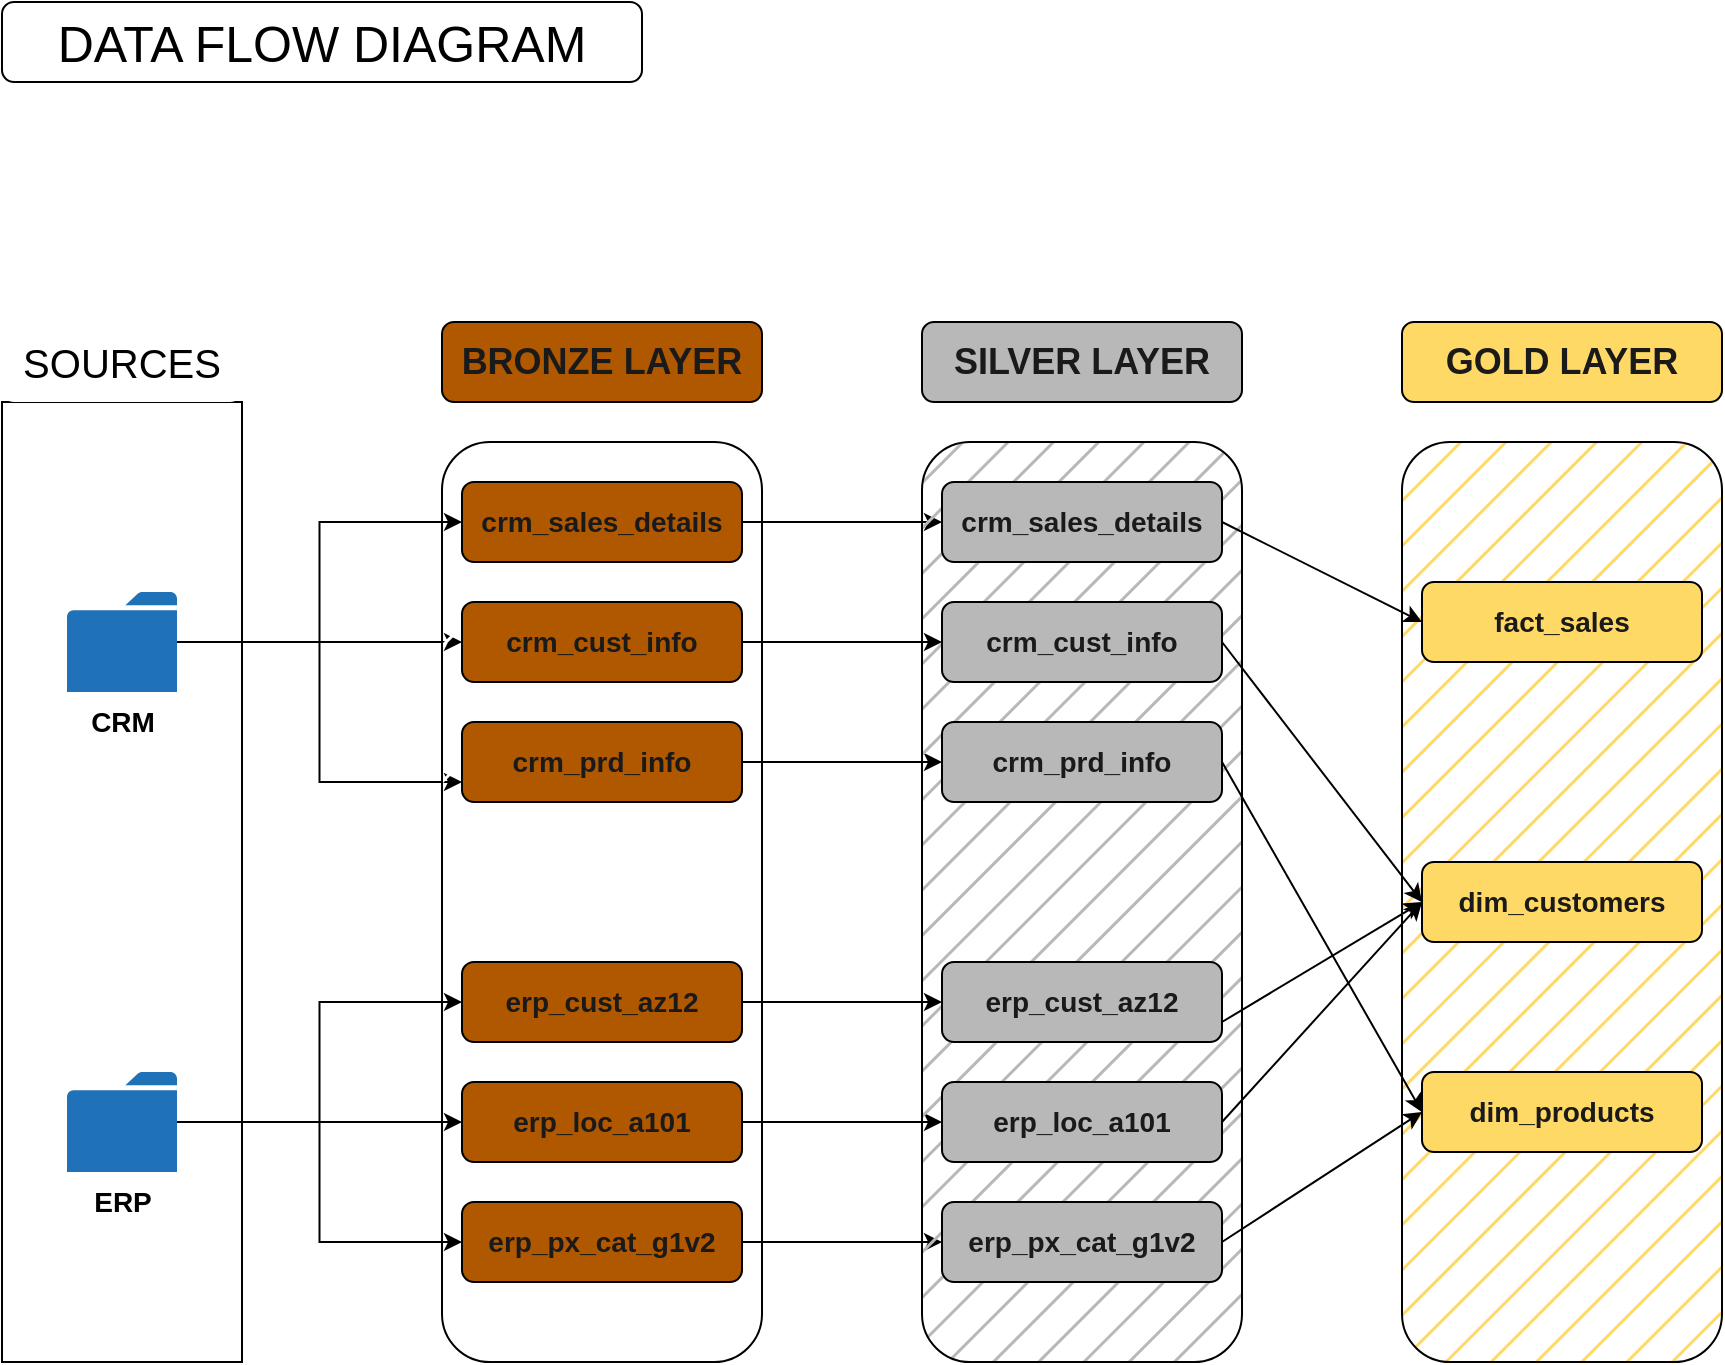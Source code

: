 <mxfile version="28.0.6">
  <diagram name="Page-1" id="f7sV7Ayp__aZJ-y9HbyH">
    <mxGraphModel dx="976" dy="752" grid="1" gridSize="10" guides="1" tooltips="1" connect="1" arrows="1" fold="1" page="1" pageScale="1" pageWidth="827" pageHeight="1169" math="0" shadow="0">
      <root>
        <mxCell id="0" />
        <mxCell id="1" parent="0" />
        <mxCell id="_9KlXMsfJ8kh_YsEA66y-1" value="DATA FLOW DIAGRAM" style="rounded=1;whiteSpace=wrap;html=1;fontSize=25;" parent="1" vertex="1">
          <mxGeometry x="40" y="40" width="320" height="40" as="geometry" />
        </mxCell>
        <mxCell id="_9KlXMsfJ8kh_YsEA66y-2" value="" style="rounded=0;whiteSpace=wrap;html=1;fillStyle=auto;" parent="1" vertex="1">
          <mxGeometry x="40" y="240" width="120" height="480" as="geometry" />
        </mxCell>
        <mxCell id="_9KlXMsfJ8kh_YsEA66y-3" value="SOURCES" style="rounded=1;whiteSpace=wrap;html=1;fontSize=20;strokeColor=none;" parent="1" vertex="1">
          <mxGeometry x="40" y="200" width="120" height="40" as="geometry" />
        </mxCell>
        <mxCell id="_9KlXMsfJ8kh_YsEA66y-15" style="edgeStyle=orthogonalEdgeStyle;rounded=0;orthogonalLoop=1;jettySize=auto;html=1;entryX=0;entryY=0.5;entryDx=0;entryDy=0;" parent="1" source="_9KlXMsfJ8kh_YsEA66y-4" target="_9KlXMsfJ8kh_YsEA66y-9" edge="1">
          <mxGeometry relative="1" as="geometry" />
        </mxCell>
        <mxCell id="_9KlXMsfJ8kh_YsEA66y-16" style="edgeStyle=orthogonalEdgeStyle;rounded=0;orthogonalLoop=1;jettySize=auto;html=1;entryX=0;entryY=0.75;entryDx=0;entryDy=0;" parent="1" source="_9KlXMsfJ8kh_YsEA66y-4" target="_9KlXMsfJ8kh_YsEA66y-11" edge="1">
          <mxGeometry relative="1" as="geometry" />
        </mxCell>
        <mxCell id="_9KlXMsfJ8kh_YsEA66y-17" style="edgeStyle=orthogonalEdgeStyle;rounded=0;orthogonalLoop=1;jettySize=auto;html=1;entryX=0;entryY=0.5;entryDx=0;entryDy=0;" parent="1" source="_9KlXMsfJ8kh_YsEA66y-4" target="_9KlXMsfJ8kh_YsEA66y-10" edge="1">
          <mxGeometry relative="1" as="geometry" />
        </mxCell>
        <mxCell id="_9KlXMsfJ8kh_YsEA66y-4" value="&lt;font style=&quot;font-size: 14px;&quot;&gt;&lt;b&gt;CRM&lt;/b&gt;&lt;/font&gt;" style="sketch=0;pointerEvents=1;shadow=0;dashed=0;html=1;strokeColor=none;labelPosition=center;verticalLabelPosition=bottom;verticalAlign=top;outlineConnect=0;align=center;shape=mxgraph.office.concepts.folder;fillColor=#2072B8;" parent="1" vertex="1">
          <mxGeometry x="72.5" y="335" width="55" height="50" as="geometry" />
        </mxCell>
        <mxCell id="_9KlXMsfJ8kh_YsEA66y-6" value="" style="rounded=1;whiteSpace=wrap;html=1;fillStyle=hatch;glass=0;shadow=0;" parent="1" vertex="1">
          <mxGeometry x="260" y="260" width="160" height="460" as="geometry" />
        </mxCell>
        <mxCell id="_9KlXMsfJ8kh_YsEA66y-18" style="edgeStyle=orthogonalEdgeStyle;rounded=0;orthogonalLoop=1;jettySize=auto;html=1;entryX=0;entryY=0.5;entryDx=0;entryDy=0;" parent="1" source="_9KlXMsfJ8kh_YsEA66y-7" target="_9KlXMsfJ8kh_YsEA66y-12" edge="1">
          <mxGeometry relative="1" as="geometry" />
        </mxCell>
        <mxCell id="_9KlXMsfJ8kh_YsEA66y-19" style="edgeStyle=orthogonalEdgeStyle;rounded=0;orthogonalLoop=1;jettySize=auto;html=1;entryX=0;entryY=0.5;entryDx=0;entryDy=0;" parent="1" source="_9KlXMsfJ8kh_YsEA66y-7" target="_9KlXMsfJ8kh_YsEA66y-13" edge="1">
          <mxGeometry relative="1" as="geometry" />
        </mxCell>
        <mxCell id="_9KlXMsfJ8kh_YsEA66y-20" style="edgeStyle=orthogonalEdgeStyle;rounded=0;orthogonalLoop=1;jettySize=auto;html=1;entryX=0;entryY=0.5;entryDx=0;entryDy=0;" parent="1" source="_9KlXMsfJ8kh_YsEA66y-7" target="_9KlXMsfJ8kh_YsEA66y-14" edge="1">
          <mxGeometry relative="1" as="geometry" />
        </mxCell>
        <mxCell id="_9KlXMsfJ8kh_YsEA66y-7" value="&lt;font style=&quot;font-size: 14px;&quot;&gt;&lt;b&gt;ERP&lt;/b&gt;&lt;/font&gt;" style="sketch=0;pointerEvents=1;shadow=0;dashed=0;html=1;strokeColor=none;labelPosition=center;verticalLabelPosition=bottom;verticalAlign=top;outlineConnect=0;align=center;shape=mxgraph.office.concepts.folder;fillColor=#2072B8;" parent="1" vertex="1">
          <mxGeometry x="72.5" y="575" width="55" height="50" as="geometry" />
        </mxCell>
        <mxCell id="_9KlXMsfJ8kh_YsEA66y-8" value="BRONZE LAYER" style="rounded=1;whiteSpace=wrap;html=1;fillColor=#B05800;fontColor=#1A1A1A;fontSize=18;fontStyle=1;gradientColor=none;" parent="1" vertex="1">
          <mxGeometry x="260" y="200" width="160" height="40" as="geometry" />
        </mxCell>
        <mxCell id="KpGRDUDF97SThx4iHwNa-9" style="edgeStyle=orthogonalEdgeStyle;rounded=0;orthogonalLoop=1;jettySize=auto;html=1;entryX=0;entryY=0.5;entryDx=0;entryDy=0;" parent="1" source="_9KlXMsfJ8kh_YsEA66y-9" target="KpGRDUDF97SThx4iHwNa-3" edge="1">
          <mxGeometry relative="1" as="geometry" />
        </mxCell>
        <mxCell id="_9KlXMsfJ8kh_YsEA66y-9" value="crm_sales_details" style="rounded=1;whiteSpace=wrap;html=1;fillColor=#B05800;fontColor=#1A1A1A;fontSize=14;fontStyle=1;gradientColor=none;" parent="1" vertex="1">
          <mxGeometry x="270" y="280" width="140" height="40" as="geometry" />
        </mxCell>
        <mxCell id="KpGRDUDF97SThx4iHwNa-10" style="edgeStyle=orthogonalEdgeStyle;rounded=0;orthogonalLoop=1;jettySize=auto;html=1;entryX=0;entryY=0.5;entryDx=0;entryDy=0;" parent="1" source="_9KlXMsfJ8kh_YsEA66y-10" target="KpGRDUDF97SThx4iHwNa-4" edge="1">
          <mxGeometry relative="1" as="geometry" />
        </mxCell>
        <mxCell id="_9KlXMsfJ8kh_YsEA66y-10" value="crm_cust_info" style="rounded=1;whiteSpace=wrap;html=1;fillColor=#B05800;fontColor=#1A1A1A;fontSize=14;fontStyle=1;gradientColor=none;" parent="1" vertex="1">
          <mxGeometry x="270" y="340" width="140" height="40" as="geometry" />
        </mxCell>
        <mxCell id="KpGRDUDF97SThx4iHwNa-11" style="edgeStyle=orthogonalEdgeStyle;rounded=0;orthogonalLoop=1;jettySize=auto;html=1;entryX=0;entryY=0.5;entryDx=0;entryDy=0;" parent="1" source="_9KlXMsfJ8kh_YsEA66y-11" target="KpGRDUDF97SThx4iHwNa-5" edge="1">
          <mxGeometry relative="1" as="geometry" />
        </mxCell>
        <mxCell id="_9KlXMsfJ8kh_YsEA66y-11" value="crm_prd_info" style="rounded=1;whiteSpace=wrap;html=1;fillColor=#B05800;fontColor=#1A1A1A;fontSize=14;fontStyle=1;gradientColor=none;" parent="1" vertex="1">
          <mxGeometry x="270" y="400" width="140" height="40" as="geometry" />
        </mxCell>
        <mxCell id="KpGRDUDF97SThx4iHwNa-12" style="edgeStyle=orthogonalEdgeStyle;rounded=0;orthogonalLoop=1;jettySize=auto;html=1;entryX=0;entryY=0.5;entryDx=0;entryDy=0;" parent="1" source="_9KlXMsfJ8kh_YsEA66y-12" target="KpGRDUDF97SThx4iHwNa-6" edge="1">
          <mxGeometry relative="1" as="geometry" />
        </mxCell>
        <mxCell id="_9KlXMsfJ8kh_YsEA66y-12" value="erp_cust_az12" style="rounded=1;whiteSpace=wrap;html=1;fillColor=#B05800;fontColor=#1A1A1A;fontSize=14;fontStyle=1;gradientColor=none;" parent="1" vertex="1">
          <mxGeometry x="270" y="520" width="140" height="40" as="geometry" />
        </mxCell>
        <mxCell id="KpGRDUDF97SThx4iHwNa-13" style="edgeStyle=orthogonalEdgeStyle;rounded=0;orthogonalLoop=1;jettySize=auto;html=1;entryX=0;entryY=0.5;entryDx=0;entryDy=0;" parent="1" source="_9KlXMsfJ8kh_YsEA66y-13" target="KpGRDUDF97SThx4iHwNa-7" edge="1">
          <mxGeometry relative="1" as="geometry" />
        </mxCell>
        <mxCell id="_9KlXMsfJ8kh_YsEA66y-13" value="erp_loc_a101" style="rounded=1;whiteSpace=wrap;html=1;fillColor=#B05800;fontColor=#1A1A1A;fontSize=14;fontStyle=1;gradientColor=none;" parent="1" vertex="1">
          <mxGeometry x="270" y="580" width="140" height="40" as="geometry" />
        </mxCell>
        <mxCell id="KpGRDUDF97SThx4iHwNa-14" style="edgeStyle=orthogonalEdgeStyle;rounded=0;orthogonalLoop=1;jettySize=auto;html=1;entryX=0;entryY=0.5;entryDx=0;entryDy=0;" parent="1" source="_9KlXMsfJ8kh_YsEA66y-14" target="KpGRDUDF97SThx4iHwNa-8" edge="1">
          <mxGeometry relative="1" as="geometry" />
        </mxCell>
        <mxCell id="_9KlXMsfJ8kh_YsEA66y-14" value="erp_px_cat_g1v2" style="rounded=1;whiteSpace=wrap;html=1;fillColor=#B05800;fontColor=#1A1A1A;fontSize=14;fontStyle=1;gradientColor=none;" parent="1" vertex="1">
          <mxGeometry x="270" y="640" width="140" height="40" as="geometry" />
        </mxCell>
        <mxCell id="KpGRDUDF97SThx4iHwNa-1" value="" style="rounded=1;whiteSpace=wrap;html=1;fillStyle=hatch;glass=0;shadow=0;fillColor=#B8B8B8;" parent="1" vertex="1">
          <mxGeometry x="500" y="260" width="160" height="460" as="geometry" />
        </mxCell>
        <mxCell id="KpGRDUDF97SThx4iHwNa-2" value="SILVER LAYER" style="rounded=1;whiteSpace=wrap;html=1;fillColor=#B8B8B8;fontColor=#1A1A1A;fontSize=18;fontStyle=1;gradientColor=none;" parent="1" vertex="1">
          <mxGeometry x="500" y="200" width="160" height="40" as="geometry" />
        </mxCell>
        <mxCell id="KpGRDUDF97SThx4iHwNa-3" value="crm_sales_details" style="rounded=1;whiteSpace=wrap;html=1;fillColor=#B8B8B8;fontColor=#1A1A1A;fontSize=14;fontStyle=1;gradientColor=none;" parent="1" vertex="1">
          <mxGeometry x="510" y="280" width="140" height="40" as="geometry" />
        </mxCell>
        <mxCell id="KpGRDUDF97SThx4iHwNa-4" value="crm_cust_info" style="rounded=1;whiteSpace=wrap;html=1;fillColor=#B8B8B8;fontColor=#1A1A1A;fontSize=14;fontStyle=1;gradientColor=none;" parent="1" vertex="1">
          <mxGeometry x="510" y="340" width="140" height="40" as="geometry" />
        </mxCell>
        <mxCell id="KpGRDUDF97SThx4iHwNa-5" value="crm_prd_info" style="rounded=1;whiteSpace=wrap;html=1;fillColor=#B8B8B8;fontColor=#1A1A1A;fontSize=14;fontStyle=1;gradientColor=none;" parent="1" vertex="1">
          <mxGeometry x="510" y="400" width="140" height="40" as="geometry" />
        </mxCell>
        <mxCell id="KpGRDUDF97SThx4iHwNa-6" value="erp_cust_az12" style="rounded=1;whiteSpace=wrap;html=1;fillColor=#B8B8B8;fontColor=#1A1A1A;fontSize=14;fontStyle=1;gradientColor=none;" parent="1" vertex="1">
          <mxGeometry x="510" y="520" width="140" height="40" as="geometry" />
        </mxCell>
        <mxCell id="KpGRDUDF97SThx4iHwNa-7" value="erp_loc_a101" style="rounded=1;whiteSpace=wrap;html=1;fillColor=#B8B8B8;fontColor=#1A1A1A;fontSize=14;fontStyle=1;gradientColor=none;" parent="1" vertex="1">
          <mxGeometry x="510" y="580" width="140" height="40" as="geometry" />
        </mxCell>
        <mxCell id="KpGRDUDF97SThx4iHwNa-8" value="erp_px_cat_g1v2" style="rounded=1;whiteSpace=wrap;html=1;fillColor=#B8B8B8;fontColor=#1A1A1A;fontSize=14;fontStyle=1;gradientColor=none;" parent="1" vertex="1">
          <mxGeometry x="510" y="640" width="140" height="40" as="geometry" />
        </mxCell>
        <mxCell id="3Y5TjdQNZ2_dZzcfkaU--1" value="" style="rounded=1;whiteSpace=wrap;html=1;fillStyle=hatch;glass=0;shadow=0;fillColor=#FFD966;" vertex="1" parent="1">
          <mxGeometry x="740" y="260" width="160" height="460" as="geometry" />
        </mxCell>
        <mxCell id="3Y5TjdQNZ2_dZzcfkaU--2" value="GOLD LAYER" style="rounded=1;whiteSpace=wrap;html=1;fillColor=#FFD966;fontColor=#1A1A1A;fontSize=18;fontStyle=1;gradientColor=none;" vertex="1" parent="1">
          <mxGeometry x="740" y="200" width="160" height="40" as="geometry" />
        </mxCell>
        <mxCell id="3Y5TjdQNZ2_dZzcfkaU--3" value="fact_sales" style="rounded=1;whiteSpace=wrap;html=1;fillColor=#FFD966;fontColor=#1A1A1A;fontSize=14;fontStyle=1;gradientColor=none;" vertex="1" parent="1">
          <mxGeometry x="750" y="330" width="140" height="40" as="geometry" />
        </mxCell>
        <mxCell id="3Y5TjdQNZ2_dZzcfkaU--4" value="dim_products" style="rounded=1;whiteSpace=wrap;html=1;fillColor=#FFD966;fontColor=#1A1A1A;fontSize=14;fontStyle=1;gradientColor=none;" vertex="1" parent="1">
          <mxGeometry x="750" y="575" width="140" height="40" as="geometry" />
        </mxCell>
        <mxCell id="3Y5TjdQNZ2_dZzcfkaU--5" value="dim_customers" style="rounded=1;whiteSpace=wrap;html=1;fillColor=#FFD966;fontColor=#1A1A1A;fontSize=14;fontStyle=1;gradientColor=none;" vertex="1" parent="1">
          <mxGeometry x="750" y="470" width="140" height="40" as="geometry" />
        </mxCell>
        <mxCell id="3Y5TjdQNZ2_dZzcfkaU--9" value="" style="endArrow=classic;html=1;rounded=0;entryX=0;entryY=0.5;entryDx=0;entryDy=0;exitX=1;exitY=0.5;exitDx=0;exitDy=0;" edge="1" parent="1" source="KpGRDUDF97SThx4iHwNa-3" target="3Y5TjdQNZ2_dZzcfkaU--3">
          <mxGeometry width="50" height="50" relative="1" as="geometry">
            <mxPoint x="670" y="350" as="sourcePoint" />
            <mxPoint x="720" y="300" as="targetPoint" />
          </mxGeometry>
        </mxCell>
        <mxCell id="3Y5TjdQNZ2_dZzcfkaU--10" value="" style="endArrow=classic;html=1;rounded=0;exitX=1;exitY=0.5;exitDx=0;exitDy=0;entryX=0;entryY=0.5;entryDx=0;entryDy=0;" edge="1" parent="1" source="KpGRDUDF97SThx4iHwNa-4" target="3Y5TjdQNZ2_dZzcfkaU--5">
          <mxGeometry width="50" height="50" relative="1" as="geometry">
            <mxPoint x="680" y="490" as="sourcePoint" />
            <mxPoint x="730" y="440" as="targetPoint" />
          </mxGeometry>
        </mxCell>
        <mxCell id="3Y5TjdQNZ2_dZzcfkaU--11" value="" style="endArrow=classic;html=1;rounded=0;exitX=1;exitY=0.75;exitDx=0;exitDy=0;entryX=0;entryY=0.5;entryDx=0;entryDy=0;" edge="1" parent="1" source="KpGRDUDF97SThx4iHwNa-6" target="3Y5TjdQNZ2_dZzcfkaU--5">
          <mxGeometry width="50" height="50" relative="1" as="geometry">
            <mxPoint x="670" y="540" as="sourcePoint" />
            <mxPoint x="720" y="490" as="targetPoint" />
          </mxGeometry>
        </mxCell>
        <mxCell id="3Y5TjdQNZ2_dZzcfkaU--12" value="" style="endArrow=classic;html=1;rounded=0;exitX=1;exitY=0.5;exitDx=0;exitDy=0;entryX=0;entryY=0.5;entryDx=0;entryDy=0;" edge="1" parent="1" source="KpGRDUDF97SThx4iHwNa-7" target="3Y5TjdQNZ2_dZzcfkaU--5">
          <mxGeometry width="50" height="50" relative="1" as="geometry">
            <mxPoint x="670" y="585" as="sourcePoint" />
            <mxPoint x="720" y="535" as="targetPoint" />
          </mxGeometry>
        </mxCell>
        <mxCell id="3Y5TjdQNZ2_dZzcfkaU--13" value="" style="endArrow=classic;html=1;rounded=0;entryX=0;entryY=0.5;entryDx=0;entryDy=0;exitX=1;exitY=0.5;exitDx=0;exitDy=0;" edge="1" parent="1" source="KpGRDUDF97SThx4iHwNa-5" target="3Y5TjdQNZ2_dZzcfkaU--4">
          <mxGeometry width="50" height="50" relative="1" as="geometry">
            <mxPoint x="670" y="510" as="sourcePoint" />
            <mxPoint x="720" y="460" as="targetPoint" />
          </mxGeometry>
        </mxCell>
        <mxCell id="3Y5TjdQNZ2_dZzcfkaU--14" value="" style="endArrow=classic;html=1;rounded=0;entryX=0;entryY=0.5;entryDx=0;entryDy=0;exitX=1;exitY=0.5;exitDx=0;exitDy=0;" edge="1" parent="1" source="KpGRDUDF97SThx4iHwNa-8" target="3Y5TjdQNZ2_dZzcfkaU--4">
          <mxGeometry width="50" height="50" relative="1" as="geometry">
            <mxPoint x="670" y="660" as="sourcePoint" />
            <mxPoint x="720" y="610" as="targetPoint" />
          </mxGeometry>
        </mxCell>
      </root>
    </mxGraphModel>
  </diagram>
</mxfile>
